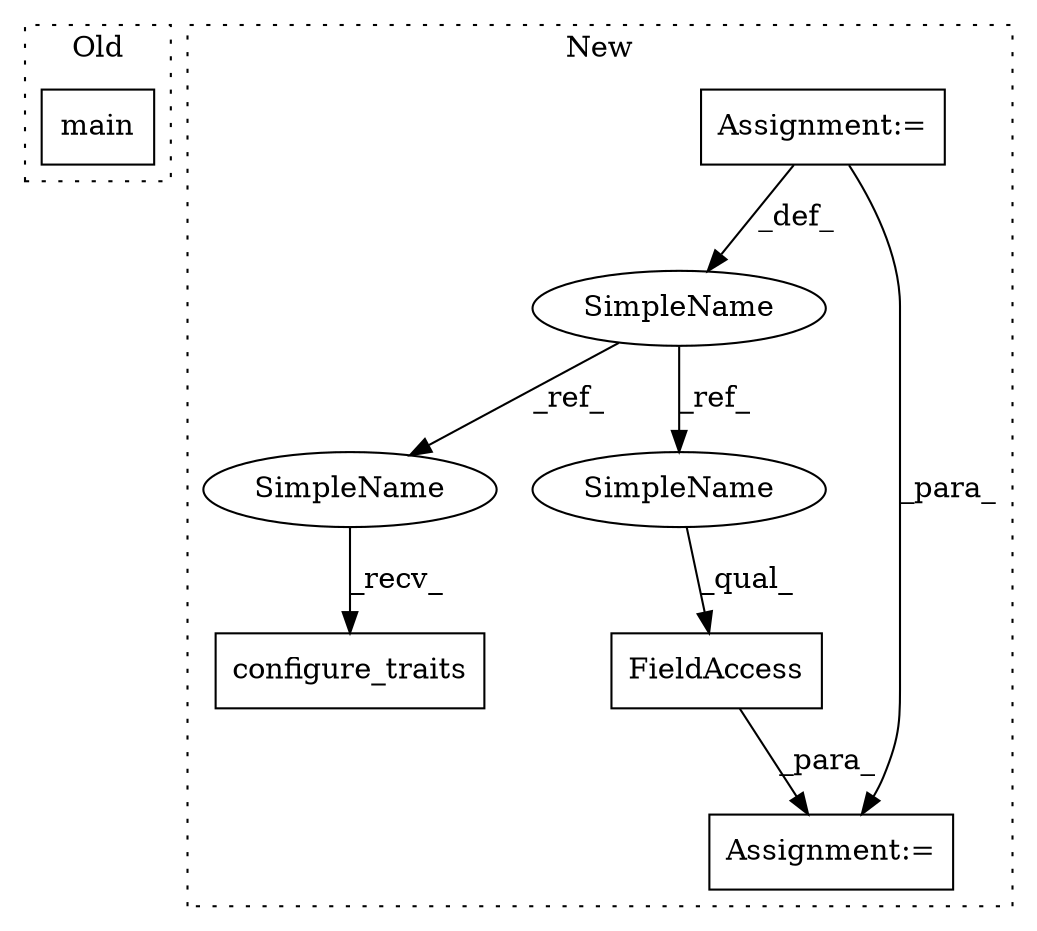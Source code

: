 digraph G {
subgraph cluster0 {
1 [label="main" a="32" s="286" l="6" shape="box"];
label = "Old";
style="dotted";
}
subgraph cluster1 {
2 [label="configure_traits" a="32" s="266" l="18" shape="box"];
3 [label="Assignment:=" a="7" s="142" l="4" shape="box"];
4 [label="SimpleName" a="42" s="142" l="4" shape="ellipse"];
5 [label="FieldAccess" a="22" s="157" l="9" shape="box"];
6 [label="Assignment:=" a="7" s="156" l="1" shape="box"];
7 [label="SimpleName" a="42" s="261" l="4" shape="ellipse"];
8 [label="SimpleName" a="42" s="157" l="4" shape="ellipse"];
label = "New";
style="dotted";
}
3 -> 6 [label="_para_"];
3 -> 4 [label="_def_"];
4 -> 7 [label="_ref_"];
4 -> 8 [label="_ref_"];
5 -> 6 [label="_para_"];
7 -> 2 [label="_recv_"];
8 -> 5 [label="_qual_"];
}